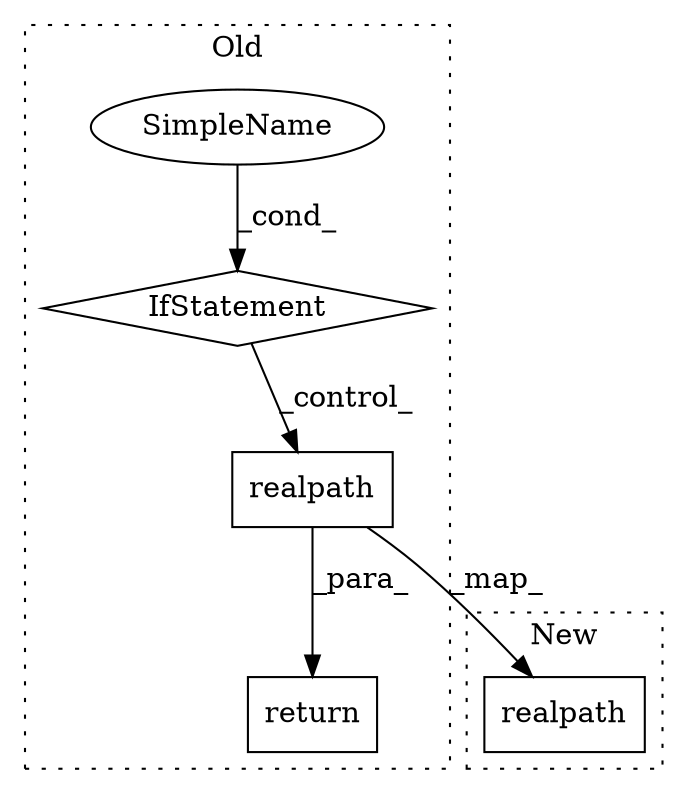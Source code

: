 digraph G {
subgraph cluster0 {
1 [label="realpath" a="32" s="3066,3108" l="9,1" shape="box"];
3 [label="IfStatement" a="25" s="3005,3032" l="4,2" shape="diamond"];
4 [label="SimpleName" a="42" s="" l="" shape="ellipse"];
5 [label="return" a="41" s="3121" l="7" shape="box"];
label = "Old";
style="dotted";
}
subgraph cluster1 {
2 [label="realpath" a="32" s="3203,3260" l="9,1" shape="box"];
label = "New";
style="dotted";
}
1 -> 2 [label="_map_"];
1 -> 5 [label="_para_"];
3 -> 1 [label="_control_"];
4 -> 3 [label="_cond_"];
}